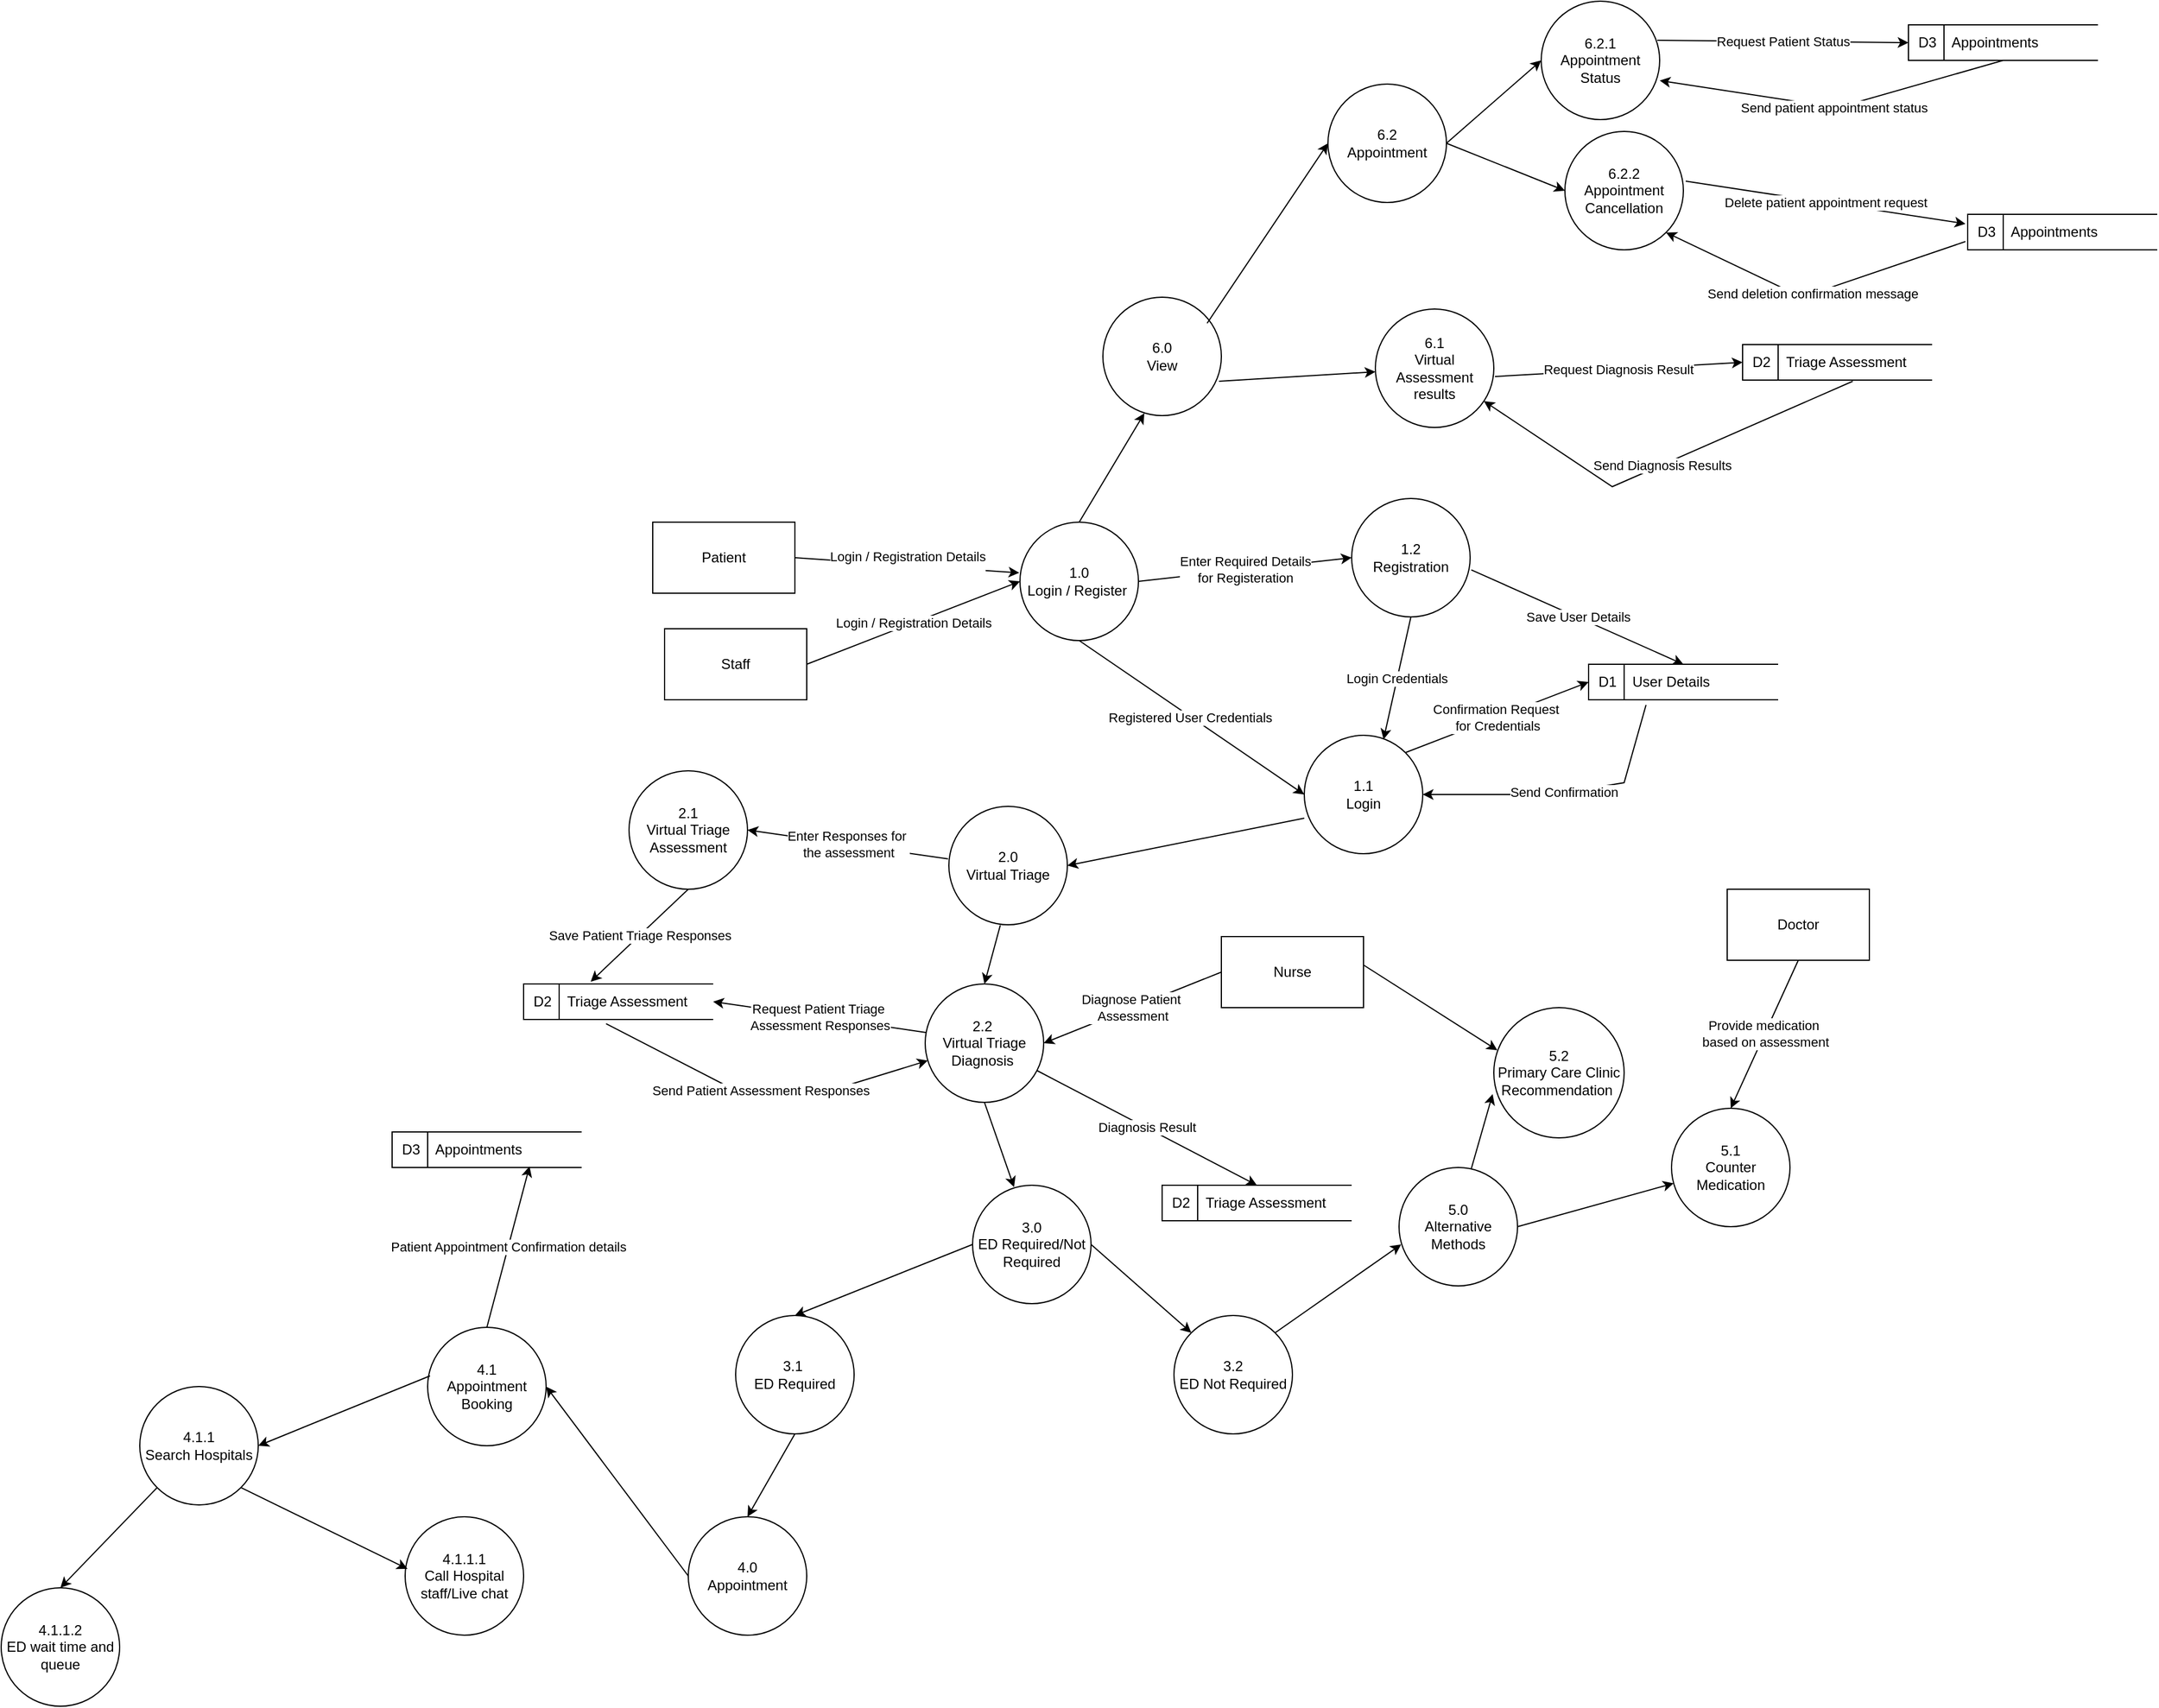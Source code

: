 <mxfile version="24.7.17">
  <diagram name="Page-1" id="96zTGkCK_pAWWn0Q6g7E">
    <mxGraphModel dx="2501" dy="1907" grid="1" gridSize="10" guides="1" tooltips="1" connect="1" arrows="1" fold="1" page="1" pageScale="1" pageWidth="827" pageHeight="1169" math="0" shadow="0">
      <root>
        <mxCell id="0" />
        <mxCell id="1" parent="0" />
        <mxCell id="Bff2i-X7J1a3gPwycmxD-1" value="Patient" style="rounded=0;whiteSpace=wrap;html=1;" parent="1" vertex="1">
          <mxGeometry x="-80" y="40" width="120" height="60" as="geometry" />
        </mxCell>
        <mxCell id="Bff2i-X7J1a3gPwycmxD-2" value="&lt;div&gt;1.0&lt;/div&gt;Login / Register&amp;nbsp;" style="ellipse;whiteSpace=wrap;html=1;aspect=fixed;" parent="1" vertex="1">
          <mxGeometry x="230" y="40" width="100" height="100" as="geometry" />
        </mxCell>
        <mxCell id="Bff2i-X7J1a3gPwycmxD-3" value="Staff" style="rounded=0;whiteSpace=wrap;html=1;" parent="1" vertex="1">
          <mxGeometry x="-70" y="130" width="120" height="60" as="geometry" />
        </mxCell>
        <mxCell id="Bff2i-X7J1a3gPwycmxD-4" value="&#xa;&lt;span style=&quot;color: rgb(0, 0, 0); font-family: Helvetica; font-size: 11px; font-style: normal; font-variant-ligatures: normal; font-variant-caps: normal; font-weight: 400; letter-spacing: normal; orphans: 2; text-align: center; text-indent: 0px; text-transform: none; widows: 2; word-spacing: 0px; -webkit-text-stroke-width: 0px; white-space: nowrap; background-color: rgb(255, 255, 255); text-decoration-thickness: initial; text-decoration-style: initial; text-decoration-color: initial; display: inline !important; float: none;&quot;&gt;Login / Registration Details&lt;/span&gt;&#xa;&#xa;" style="endArrow=classic;html=1;rounded=0;entryX=-0.006;entryY=0.428;entryDx=0;entryDy=0;entryPerimeter=0;exitX=1;exitY=0.5;exitDx=0;exitDy=0;" parent="1" source="Bff2i-X7J1a3gPwycmxD-1" target="Bff2i-X7J1a3gPwycmxD-2" edge="1">
          <mxGeometry width="50" height="50" relative="1" as="geometry">
            <mxPoint x="120" y="120" as="sourcePoint" />
            <mxPoint x="170" y="70" as="targetPoint" />
          </mxGeometry>
        </mxCell>
        <mxCell id="Bff2i-X7J1a3gPwycmxD-5" value="Login / Registration Details" style="endArrow=classic;html=1;rounded=0;entryX=0;entryY=0.5;entryDx=0;entryDy=0;exitX=1;exitY=0.5;exitDx=0;exitDy=0;" parent="1" source="Bff2i-X7J1a3gPwycmxD-3" target="Bff2i-X7J1a3gPwycmxD-2" edge="1">
          <mxGeometry width="50" height="50" relative="1" as="geometry">
            <mxPoint x="50" y="80" as="sourcePoint" />
            <mxPoint x="239" y="93" as="targetPoint" />
          </mxGeometry>
        </mxCell>
        <mxCell id="Bff2i-X7J1a3gPwycmxD-6" value="1.1&lt;div&gt;Login&lt;/div&gt;" style="ellipse;whiteSpace=wrap;html=1;aspect=fixed;" parent="1" vertex="1">
          <mxGeometry x="470" y="220" width="100" height="100" as="geometry" />
        </mxCell>
        <mxCell id="Bff2i-X7J1a3gPwycmxD-8" value="1.2&lt;div&gt;Registration&lt;/div&gt;" style="ellipse;whiteSpace=wrap;html=1;aspect=fixed;" parent="1" vertex="1">
          <mxGeometry x="510" y="20" width="100" height="100" as="geometry" />
        </mxCell>
        <mxCell id="Bff2i-X7J1a3gPwycmxD-9" value="Enter Required Details&lt;div&gt;for Registeration&lt;/div&gt;" style="endArrow=classic;html=1;rounded=0;entryX=0;entryY=0.5;entryDx=0;entryDy=0;exitX=1;exitY=0.5;exitDx=0;exitDy=0;" parent="1" source="Bff2i-X7J1a3gPwycmxD-2" target="Bff2i-X7J1a3gPwycmxD-8" edge="1">
          <mxGeometry width="50" height="50" relative="1" as="geometry">
            <mxPoint x="350" y="120" as="sourcePoint" />
            <mxPoint x="400" y="70" as="targetPoint" />
          </mxGeometry>
        </mxCell>
        <mxCell id="Bff2i-X7J1a3gPwycmxD-10" value="Registered User Credentials&amp;nbsp;" style="endArrow=classic;html=1;rounded=0;exitX=0.5;exitY=1;exitDx=0;exitDy=0;entryX=0;entryY=0.5;entryDx=0;entryDy=0;" parent="1" source="Bff2i-X7J1a3gPwycmxD-2" target="Bff2i-X7J1a3gPwycmxD-6" edge="1">
          <mxGeometry width="50" height="50" relative="1" as="geometry">
            <mxPoint x="290" y="230" as="sourcePoint" />
            <mxPoint x="340" y="180" as="targetPoint" />
          </mxGeometry>
        </mxCell>
        <mxCell id="Bff2i-X7J1a3gPwycmxD-11" value="&amp;nbsp;D1&amp;nbsp; &amp;nbsp; User Details" style="html=1;dashed=0;whiteSpace=wrap;shape=mxgraph.dfd.dataStoreID;align=left;spacingLeft=3;points=[[0,0],[0.5,0],[1,0],[0,0.5],[1,0.5],[0,1],[0.5,1],[1,1]];" parent="1" vertex="1">
          <mxGeometry x="710" y="160" width="160" height="30" as="geometry" />
        </mxCell>
        <mxCell id="Bff2i-X7J1a3gPwycmxD-12" value="Save User Details" style="endArrow=classic;html=1;rounded=0;entryX=0.5;entryY=0;entryDx=0;entryDy=0;exitX=1.01;exitY=0.603;exitDx=0;exitDy=0;exitPerimeter=0;" parent="1" source="Bff2i-X7J1a3gPwycmxD-8" target="Bff2i-X7J1a3gPwycmxD-11" edge="1">
          <mxGeometry width="50" height="50" relative="1" as="geometry">
            <mxPoint x="690" y="100" as="sourcePoint" />
            <mxPoint x="740" y="50" as="targetPoint" />
          </mxGeometry>
        </mxCell>
        <mxCell id="Bff2i-X7J1a3gPwycmxD-13" value="Login Credentials" style="endArrow=classic;html=1;rounded=0;entryX=0.669;entryY=0.035;entryDx=0;entryDy=0;entryPerimeter=0;exitX=0.5;exitY=1;exitDx=0;exitDy=0;" parent="1" source="Bff2i-X7J1a3gPwycmxD-8" target="Bff2i-X7J1a3gPwycmxD-6" edge="1">
          <mxGeometry width="50" height="50" relative="1" as="geometry">
            <mxPoint x="590" y="280" as="sourcePoint" />
            <mxPoint x="640" y="230" as="targetPoint" />
          </mxGeometry>
        </mxCell>
        <mxCell id="Bff2i-X7J1a3gPwycmxD-14" value="Confirmation Request&amp;nbsp;&lt;div&gt;for Credentials&lt;/div&gt;" style="endArrow=classic;html=1;rounded=0;entryX=0;entryY=0.5;entryDx=0;entryDy=0;exitX=1;exitY=0;exitDx=0;exitDy=0;" parent="1" source="Bff2i-X7J1a3gPwycmxD-6" target="Bff2i-X7J1a3gPwycmxD-11" edge="1">
          <mxGeometry width="50" height="50" relative="1" as="geometry">
            <mxPoint x="580" y="270" as="sourcePoint" />
            <mxPoint x="630" y="220" as="targetPoint" />
          </mxGeometry>
        </mxCell>
        <mxCell id="Bff2i-X7J1a3gPwycmxD-15" value="Send Confirmation" style="endArrow=classic;html=1;rounded=0;entryX=1;entryY=0.5;entryDx=0;entryDy=0;exitX=0.303;exitY=1.145;exitDx=0;exitDy=0;exitPerimeter=0;" parent="1" source="Bff2i-X7J1a3gPwycmxD-11" target="Bff2i-X7J1a3gPwycmxD-6" edge="1">
          <mxGeometry width="50" height="50" relative="1" as="geometry">
            <mxPoint x="670" y="310" as="sourcePoint" />
            <mxPoint x="720" y="260" as="targetPoint" />
            <Array as="points">
              <mxPoint x="740" y="260" />
              <mxPoint x="680" y="270" />
            </Array>
          </mxGeometry>
        </mxCell>
        <mxCell id="Bff2i-X7J1a3gPwycmxD-16" value="2.0&lt;div&gt;Virtual Triage&lt;/div&gt;" style="ellipse;whiteSpace=wrap;html=1;aspect=fixed;" parent="1" vertex="1">
          <mxGeometry x="170" y="280" width="100" height="100" as="geometry" />
        </mxCell>
        <mxCell id="Bff2i-X7J1a3gPwycmxD-17" value="" style="endArrow=classic;html=1;rounded=0;entryX=1;entryY=0.5;entryDx=0;entryDy=0;exitX=0;exitY=0.7;exitDx=0;exitDy=0;exitPerimeter=0;" parent="1" source="Bff2i-X7J1a3gPwycmxD-6" target="Bff2i-X7J1a3gPwycmxD-16" edge="1">
          <mxGeometry width="50" height="50" relative="1" as="geometry">
            <mxPoint x="330" y="340" as="sourcePoint" />
            <mxPoint x="380" y="290" as="targetPoint" />
          </mxGeometry>
        </mxCell>
        <mxCell id="Bff2i-X7J1a3gPwycmxD-18" value="2.1&lt;div&gt;Virtual Triage Assessment&lt;/div&gt;" style="ellipse;whiteSpace=wrap;html=1;aspect=fixed;" parent="1" vertex="1">
          <mxGeometry x="-100" y="250" width="100" height="100" as="geometry" />
        </mxCell>
        <mxCell id="Bff2i-X7J1a3gPwycmxD-19" value="Enter Responses for&amp;nbsp;&lt;div&gt;the assessment&lt;/div&gt;" style="endArrow=classic;html=1;rounded=0;entryX=1;entryY=0.5;entryDx=0;entryDy=0;exitX=-0.007;exitY=0.444;exitDx=0;exitDy=0;exitPerimeter=0;" parent="1" source="Bff2i-X7J1a3gPwycmxD-16" target="Bff2i-X7J1a3gPwycmxD-18" edge="1">
          <mxGeometry width="50" height="50" relative="1" as="geometry">
            <mxPoint x="90" y="410" as="sourcePoint" />
            <mxPoint x="140" y="360" as="targetPoint" />
          </mxGeometry>
        </mxCell>
        <mxCell id="Bff2i-X7J1a3gPwycmxD-20" value="&amp;nbsp;D2&amp;nbsp; &amp;nbsp; Triage Assessment" style="html=1;dashed=0;whiteSpace=wrap;shape=mxgraph.dfd.dataStoreID;align=left;spacingLeft=3;points=[[0,0],[0.5,0],[1,0],[0,0.5],[1,0.5],[0,1],[0.5,1],[1,1]];" parent="1" vertex="1">
          <mxGeometry x="-189" y="430" width="160" height="30" as="geometry" />
        </mxCell>
        <mxCell id="Bff2i-X7J1a3gPwycmxD-21" value="Save Patient Triage Responses" style="endArrow=classic;html=1;rounded=0;entryX=0.354;entryY=-0.064;entryDx=0;entryDy=0;entryPerimeter=0;exitX=0.5;exitY=1;exitDx=0;exitDy=0;" parent="1" source="Bff2i-X7J1a3gPwycmxD-18" target="Bff2i-X7J1a3gPwycmxD-20" edge="1">
          <mxGeometry width="50" height="50" relative="1" as="geometry">
            <mxPoint x="-190" y="430" as="sourcePoint" />
            <mxPoint x="-140" y="380" as="targetPoint" />
          </mxGeometry>
        </mxCell>
        <mxCell id="Bff2i-X7J1a3gPwycmxD-22" value="2.2&amp;nbsp;&lt;div&gt;Virtual Triage Diagnosis&amp;nbsp;&lt;/div&gt;" style="ellipse;whiteSpace=wrap;html=1;aspect=fixed;" parent="1" vertex="1">
          <mxGeometry x="150" y="430" width="100" height="100" as="geometry" />
        </mxCell>
        <mxCell id="Bff2i-X7J1a3gPwycmxD-23" value="Request Patient Triage&amp;nbsp;&lt;div&gt;Assessment Responses&lt;/div&gt;" style="endArrow=classic;html=1;rounded=0;entryX=1;entryY=0.5;entryDx=0;entryDy=0;exitX=0.006;exitY=0.41;exitDx=0;exitDy=0;exitPerimeter=0;" parent="1" source="Bff2i-X7J1a3gPwycmxD-22" target="Bff2i-X7J1a3gPwycmxD-20" edge="1">
          <mxGeometry width="50" height="50" relative="1" as="geometry">
            <mxPoint x="10" y="540" as="sourcePoint" />
            <mxPoint x="60" y="490" as="targetPoint" />
          </mxGeometry>
        </mxCell>
        <mxCell id="Bff2i-X7J1a3gPwycmxD-24" value="Send Patient Assessment Responses" style="endArrow=classic;html=1;rounded=0;exitX=0.435;exitY=1.119;exitDx=0;exitDy=0;exitPerimeter=0;" parent="1" source="Bff2i-X7J1a3gPwycmxD-20" target="Bff2i-X7J1a3gPwycmxD-22" edge="1">
          <mxGeometry width="50" height="50" relative="1" as="geometry">
            <mxPoint x="-70" y="580" as="sourcePoint" />
            <mxPoint x="-20" y="530" as="targetPoint" />
            <Array as="points">
              <mxPoint x="-10" y="520" />
              <mxPoint x="70" y="520" />
            </Array>
          </mxGeometry>
        </mxCell>
        <mxCell id="Bff2i-X7J1a3gPwycmxD-25" value="Nurse" style="rounded=0;whiteSpace=wrap;html=1;" parent="1" vertex="1">
          <mxGeometry x="400" y="390" width="120" height="60" as="geometry" />
        </mxCell>
        <mxCell id="Bff2i-X7J1a3gPwycmxD-26" value="Diagnose Patient&amp;nbsp;&lt;div&gt;Assessment&lt;/div&gt;" style="endArrow=classic;html=1;rounded=0;entryX=1;entryY=0.5;entryDx=0;entryDy=0;exitX=0;exitY=0.5;exitDx=0;exitDy=0;" parent="1" source="Bff2i-X7J1a3gPwycmxD-25" target="Bff2i-X7J1a3gPwycmxD-22" edge="1">
          <mxGeometry width="50" height="50" relative="1" as="geometry">
            <mxPoint x="300" y="540" as="sourcePoint" />
            <mxPoint x="350" y="490" as="targetPoint" />
          </mxGeometry>
        </mxCell>
        <mxCell id="ymnrK0_jYS6dcsCfefe1-1" value="" style="endArrow=classic;html=1;rounded=0;entryX=0.35;entryY=0.016;entryDx=0;entryDy=0;entryPerimeter=0;exitX=0.5;exitY=1;exitDx=0;exitDy=0;" parent="1" source="Bff2i-X7J1a3gPwycmxD-22" target="ymnrK0_jYS6dcsCfefe1-2" edge="1">
          <mxGeometry width="50" height="50" relative="1" as="geometry">
            <mxPoint x="190" y="610" as="sourcePoint" />
            <mxPoint x="240" y="560" as="targetPoint" />
          </mxGeometry>
        </mxCell>
        <mxCell id="ymnrK0_jYS6dcsCfefe1-2" value="3.0&lt;div&gt;ED Required/Not Required&lt;/div&gt;" style="ellipse;whiteSpace=wrap;html=1;aspect=fixed;" parent="1" vertex="1">
          <mxGeometry x="190" y="600" width="100" height="100" as="geometry" />
        </mxCell>
        <mxCell id="ymnrK0_jYS6dcsCfefe1-3" value="3.1&amp;nbsp;&lt;div&gt;ED Required&lt;/div&gt;" style="ellipse;whiteSpace=wrap;html=1;aspect=fixed;" parent="1" vertex="1">
          <mxGeometry x="-10" y="710" width="100" height="100" as="geometry" />
        </mxCell>
        <mxCell id="ymnrK0_jYS6dcsCfefe1-4" value="3.2&lt;div&gt;ED Not Required&lt;/div&gt;" style="ellipse;whiteSpace=wrap;html=1;aspect=fixed;" parent="1" vertex="1">
          <mxGeometry x="360" y="710" width="100" height="100" as="geometry" />
        </mxCell>
        <mxCell id="ymnrK0_jYS6dcsCfefe1-5" value="" style="endArrow=classic;html=1;rounded=0;entryX=0.5;entryY=0;entryDx=0;entryDy=0;exitX=0;exitY=0.5;exitDx=0;exitDy=0;" parent="1" source="ymnrK0_jYS6dcsCfefe1-2" target="ymnrK0_jYS6dcsCfefe1-3" edge="1">
          <mxGeometry width="50" height="50" relative="1" as="geometry">
            <mxPoint x="-60" y="660" as="sourcePoint" />
            <mxPoint x="-10" y="610" as="targetPoint" />
          </mxGeometry>
        </mxCell>
        <mxCell id="ymnrK0_jYS6dcsCfefe1-6" value="" style="endArrow=classic;html=1;rounded=0;entryX=0;entryY=0;entryDx=0;entryDy=0;exitX=1;exitY=0.5;exitDx=0;exitDy=0;" parent="1" source="ymnrK0_jYS6dcsCfefe1-2" target="ymnrK0_jYS6dcsCfefe1-4" edge="1">
          <mxGeometry width="50" height="50" relative="1" as="geometry">
            <mxPoint x="280" y="780" as="sourcePoint" />
            <mxPoint x="330" y="730" as="targetPoint" />
          </mxGeometry>
        </mxCell>
        <mxCell id="ymnrK0_jYS6dcsCfefe1-7" value="" style="endArrow=classic;html=1;rounded=0;entryX=0.5;entryY=0;entryDx=0;entryDy=0;exitX=0.434;exitY=1.004;exitDx=0;exitDy=0;exitPerimeter=0;" parent="1" source="Bff2i-X7J1a3gPwycmxD-16" target="Bff2i-X7J1a3gPwycmxD-22" edge="1">
          <mxGeometry width="50" height="50" relative="1" as="geometry">
            <mxPoint x="90" y="410" as="sourcePoint" />
            <mxPoint x="140" y="360" as="targetPoint" />
          </mxGeometry>
        </mxCell>
        <mxCell id="ymnrK0_jYS6dcsCfefe1-8" value="5.0&lt;div&gt;Alternative Methods&lt;/div&gt;" style="ellipse;whiteSpace=wrap;html=1;aspect=fixed;" parent="1" vertex="1">
          <mxGeometry x="550" y="585" width="100" height="100" as="geometry" />
        </mxCell>
        <mxCell id="ymnrK0_jYS6dcsCfefe1-9" value="" style="endArrow=classic;html=1;rounded=0;entryX=0.018;entryY=0.65;entryDx=0;entryDy=0;entryPerimeter=0;exitX=1;exitY=0;exitDx=0;exitDy=0;" parent="1" source="ymnrK0_jYS6dcsCfefe1-4" target="ymnrK0_jYS6dcsCfefe1-8" edge="1">
          <mxGeometry width="50" height="50" relative="1" as="geometry">
            <mxPoint x="410" y="660" as="sourcePoint" />
            <mxPoint x="460" y="610" as="targetPoint" />
          </mxGeometry>
        </mxCell>
        <mxCell id="aXVEYFe5cARRdrmqYQfY-1" value="5.1&lt;div&gt;Counter Medication&lt;/div&gt;" style="ellipse;whiteSpace=wrap;html=1;aspect=fixed;" vertex="1" parent="1">
          <mxGeometry x="780" y="535" width="100" height="100" as="geometry" />
        </mxCell>
        <mxCell id="aXVEYFe5cARRdrmqYQfY-2" value="" style="endArrow=classic;html=1;rounded=0;exitX=1;exitY=0.5;exitDx=0;exitDy=0;" edge="1" parent="1" source="ymnrK0_jYS6dcsCfefe1-8" target="aXVEYFe5cARRdrmqYQfY-1">
          <mxGeometry width="50" height="50" relative="1" as="geometry">
            <mxPoint x="620" y="560" as="sourcePoint" />
            <mxPoint x="670" y="510" as="targetPoint" />
          </mxGeometry>
        </mxCell>
        <mxCell id="aXVEYFe5cARRdrmqYQfY-3" value="5.2&lt;div&gt;Primary Care Clinic Recommendation&amp;nbsp;&lt;/div&gt;" style="ellipse;whiteSpace=wrap;html=1;aspect=fixed;" vertex="1" parent="1">
          <mxGeometry x="630" y="450" width="110" height="110" as="geometry" />
        </mxCell>
        <mxCell id="aXVEYFe5cARRdrmqYQfY-4" value="" style="endArrow=classic;html=1;rounded=0;entryX=-0.009;entryY=0.664;entryDx=0;entryDy=0;entryPerimeter=0;exitX=0.61;exitY=0.01;exitDx=0;exitDy=0;exitPerimeter=0;" edge="1" parent="1" source="ymnrK0_jYS6dcsCfefe1-8" target="aXVEYFe5cARRdrmqYQfY-3">
          <mxGeometry width="50" height="50" relative="1" as="geometry">
            <mxPoint x="560" y="560" as="sourcePoint" />
            <mxPoint x="610" y="510" as="targetPoint" />
          </mxGeometry>
        </mxCell>
        <mxCell id="aXVEYFe5cARRdrmqYQfY-5" value="Doctor" style="rounded=0;whiteSpace=wrap;html=1;" vertex="1" parent="1">
          <mxGeometry x="827" y="350" width="120" height="60" as="geometry" />
        </mxCell>
        <mxCell id="aXVEYFe5cARRdrmqYQfY-6" value="Provide medication&amp;nbsp;&lt;div&gt;based on assessment&lt;/div&gt;" style="endArrow=classic;html=1;rounded=0;entryX=0.5;entryY=0;entryDx=0;entryDy=0;exitX=0.5;exitY=1;exitDx=0;exitDy=0;" edge="1" parent="1" source="aXVEYFe5cARRdrmqYQfY-5" target="aXVEYFe5cARRdrmqYQfY-1">
          <mxGeometry width="50" height="50" relative="1" as="geometry">
            <mxPoint x="920" y="490" as="sourcePoint" />
            <mxPoint x="970" y="440" as="targetPoint" />
          </mxGeometry>
        </mxCell>
        <mxCell id="aXVEYFe5cARRdrmqYQfY-7" value="6.0&lt;div&gt;View&lt;/div&gt;" style="ellipse;whiteSpace=wrap;html=1;aspect=fixed;" vertex="1" parent="1">
          <mxGeometry x="300" y="-150" width="100" height="100" as="geometry" />
        </mxCell>
        <mxCell id="aXVEYFe5cARRdrmqYQfY-8" value="" style="endArrow=classic;html=1;rounded=0;entryX=0.35;entryY=0.98;entryDx=0;entryDy=0;entryPerimeter=0;exitX=0.5;exitY=0;exitDx=0;exitDy=0;" edge="1" parent="1" source="Bff2i-X7J1a3gPwycmxD-2" target="aXVEYFe5cARRdrmqYQfY-7">
          <mxGeometry width="50" height="50" relative="1" as="geometry">
            <mxPoint x="260" y="20" as="sourcePoint" />
            <mxPoint x="310" y="-30" as="targetPoint" />
          </mxGeometry>
        </mxCell>
        <mxCell id="aXVEYFe5cARRdrmqYQfY-9" value="6.1&lt;div&gt;Virtual Assessment results&lt;/div&gt;" style="ellipse;whiteSpace=wrap;html=1;aspect=fixed;" vertex="1" parent="1">
          <mxGeometry x="530" y="-140" width="100" height="100" as="geometry" />
        </mxCell>
        <mxCell id="aXVEYFe5cARRdrmqYQfY-10" value="" style="endArrow=classic;html=1;rounded=0;exitX=0.98;exitY=0.71;exitDx=0;exitDy=0;exitPerimeter=0;" edge="1" parent="1" source="aXVEYFe5cARRdrmqYQfY-7" target="aXVEYFe5cARRdrmqYQfY-9">
          <mxGeometry width="50" height="50" relative="1" as="geometry">
            <mxPoint x="440" y="10" as="sourcePoint" />
            <mxPoint x="490" y="-40" as="targetPoint" />
          </mxGeometry>
        </mxCell>
        <mxCell id="aXVEYFe5cARRdrmqYQfY-14" value="" style="endArrow=classic;html=1;rounded=0;exitX=0.88;exitY=0.22;exitDx=0;exitDy=0;exitPerimeter=0;entryX=0;entryY=0.5;entryDx=0;entryDy=0;" edge="1" parent="1" source="aXVEYFe5cARRdrmqYQfY-7" target="aXVEYFe5cARRdrmqYQfY-20">
          <mxGeometry width="50" height="50" relative="1" as="geometry">
            <mxPoint x="470" y="-140" as="sourcePoint" />
            <mxPoint x="580" y="-200" as="targetPoint" />
          </mxGeometry>
        </mxCell>
        <mxCell id="aXVEYFe5cARRdrmqYQfY-15" value="4.0&lt;div&gt;Appointment&lt;/div&gt;" style="ellipse;whiteSpace=wrap;html=1;aspect=fixed;" vertex="1" parent="1">
          <mxGeometry x="-50" y="880" width="100" height="100" as="geometry" />
        </mxCell>
        <mxCell id="aXVEYFe5cARRdrmqYQfY-16" value="" style="endArrow=classic;html=1;rounded=0;entryX=0.5;entryY=0;entryDx=0;entryDy=0;exitX=0.5;exitY=1;exitDx=0;exitDy=0;" edge="1" parent="1" source="ymnrK0_jYS6dcsCfefe1-3" target="aXVEYFe5cARRdrmqYQfY-15">
          <mxGeometry width="50" height="50" relative="1" as="geometry">
            <mxPoint x="-130" y="860" as="sourcePoint" />
            <mxPoint x="-80" y="810" as="targetPoint" />
          </mxGeometry>
        </mxCell>
        <mxCell id="aXVEYFe5cARRdrmqYQfY-18" value="4.1&lt;div&gt;Appointment Booking&lt;/div&gt;" style="ellipse;whiteSpace=wrap;html=1;aspect=fixed;" vertex="1" parent="1">
          <mxGeometry x="-270" y="720" width="100" height="100" as="geometry" />
        </mxCell>
        <mxCell id="aXVEYFe5cARRdrmqYQfY-20" value="6.2&lt;div&gt;Appointment&lt;/div&gt;" style="ellipse;whiteSpace=wrap;html=1;aspect=fixed;" vertex="1" parent="1">
          <mxGeometry x="490" y="-330" width="100" height="100" as="geometry" />
        </mxCell>
        <mxCell id="aXVEYFe5cARRdrmqYQfY-21" value="6.2.1&lt;div&gt;Appointment Status&lt;/div&gt;" style="ellipse;whiteSpace=wrap;html=1;aspect=fixed;" vertex="1" parent="1">
          <mxGeometry x="670" y="-400" width="100" height="100" as="geometry" />
        </mxCell>
        <mxCell id="aXVEYFe5cARRdrmqYQfY-22" value="6.2.2&lt;div&gt;Appointment Cancellation&lt;/div&gt;" style="ellipse;whiteSpace=wrap;html=1;aspect=fixed;" vertex="1" parent="1">
          <mxGeometry x="690" y="-290" width="100" height="100" as="geometry" />
        </mxCell>
        <mxCell id="aXVEYFe5cARRdrmqYQfY-23" value="" style="endArrow=classic;html=1;rounded=0;entryX=0;entryY=0.5;entryDx=0;entryDy=0;exitX=1;exitY=0.5;exitDx=0;exitDy=0;" edge="1" parent="1" source="aXVEYFe5cARRdrmqYQfY-20" target="aXVEYFe5cARRdrmqYQfY-22">
          <mxGeometry width="50" height="50" relative="1" as="geometry">
            <mxPoint x="600" y="-180" as="sourcePoint" />
            <mxPoint x="650" y="-230" as="targetPoint" />
          </mxGeometry>
        </mxCell>
        <mxCell id="aXVEYFe5cARRdrmqYQfY-24" value="" style="endArrow=classic;html=1;rounded=0;entryX=0;entryY=0.5;entryDx=0;entryDy=0;exitX=1;exitY=0.5;exitDx=0;exitDy=0;" edge="1" parent="1" source="aXVEYFe5cARRdrmqYQfY-20" target="aXVEYFe5cARRdrmqYQfY-21">
          <mxGeometry width="50" height="50" relative="1" as="geometry">
            <mxPoint x="520" y="-340" as="sourcePoint" />
            <mxPoint x="570" y="-390" as="targetPoint" />
          </mxGeometry>
        </mxCell>
        <mxCell id="aXVEYFe5cARRdrmqYQfY-25" value="" style="endArrow=classic;html=1;rounded=0;entryX=1;entryY=0.5;entryDx=0;entryDy=0;exitX=0;exitY=0.5;exitDx=0;exitDy=0;" edge="1" parent="1" source="aXVEYFe5cARRdrmqYQfY-15" target="aXVEYFe5cARRdrmqYQfY-18">
          <mxGeometry width="50" height="50" relative="1" as="geometry">
            <mxPoint x="-70" y="880" as="sourcePoint" />
            <mxPoint x="-20" y="830" as="targetPoint" />
          </mxGeometry>
        </mxCell>
        <mxCell id="aXVEYFe5cARRdrmqYQfY-26" value="&amp;nbsp;D2&amp;nbsp; &amp;nbsp; Triage Assessment" style="html=1;dashed=0;whiteSpace=wrap;shape=mxgraph.dfd.dataStoreID;align=left;spacingLeft=3;points=[[0,0],[0.5,0],[1,0],[0,0.5],[1,0.5],[0,1],[0.5,1],[1,1]];" vertex="1" parent="1">
          <mxGeometry x="350" y="600" width="160" height="30" as="geometry" />
        </mxCell>
        <mxCell id="aXVEYFe5cARRdrmqYQfY-27" value="Diagnosis Result" style="endArrow=classic;html=1;rounded=0;entryX=0.5;entryY=0;entryDx=0;entryDy=0;" edge="1" parent="1" source="Bff2i-X7J1a3gPwycmxD-22" target="aXVEYFe5cARRdrmqYQfY-26">
          <mxGeometry width="50" height="50" relative="1" as="geometry">
            <mxPoint x="260" y="560" as="sourcePoint" />
            <mxPoint x="310" y="510" as="targetPoint" />
          </mxGeometry>
        </mxCell>
        <mxCell id="aXVEYFe5cARRdrmqYQfY-28" value="&amp;nbsp;D2&amp;nbsp; &amp;nbsp; Triage Assessment" style="html=1;dashed=0;whiteSpace=wrap;shape=mxgraph.dfd.dataStoreID;align=left;spacingLeft=3;points=[[0,0],[0.5,0],[1,0],[0,0.5],[1,0.5],[0,1],[0.5,1],[1,1]];" vertex="1" parent="1">
          <mxGeometry x="840" y="-110" width="160" height="30" as="geometry" />
        </mxCell>
        <mxCell id="aXVEYFe5cARRdrmqYQfY-29" value="Request Diagnosis Result" style="endArrow=classic;html=1;rounded=0;entryX=0;entryY=0.5;entryDx=0;entryDy=0;exitX=1.01;exitY=0.57;exitDx=0;exitDy=0;exitPerimeter=0;" edge="1" parent="1" source="aXVEYFe5cARRdrmqYQfY-9" target="aXVEYFe5cARRdrmqYQfY-28">
          <mxGeometry width="50" height="50" relative="1" as="geometry">
            <mxPoint x="680" y="10" as="sourcePoint" />
            <mxPoint x="730" y="-40" as="targetPoint" />
          </mxGeometry>
        </mxCell>
        <mxCell id="aXVEYFe5cARRdrmqYQfY-30" value="Send Diagnosis Results" style="endArrow=classic;html=1;rounded=0;exitX=0.581;exitY=1.033;exitDx=0;exitDy=0;exitPerimeter=0;" edge="1" parent="1" source="aXVEYFe5cARRdrmqYQfY-28" target="aXVEYFe5cARRdrmqYQfY-9">
          <mxGeometry width="50" height="50" relative="1" as="geometry">
            <mxPoint x="870" y="30" as="sourcePoint" />
            <mxPoint x="920" y="-20" as="targetPoint" />
            <Array as="points">
              <mxPoint x="730" y="10" />
            </Array>
          </mxGeometry>
        </mxCell>
        <mxCell id="aXVEYFe5cARRdrmqYQfY-31" value="&amp;nbsp;D3&amp;nbsp; &amp;nbsp; Appointments" style="html=1;dashed=0;whiteSpace=wrap;shape=mxgraph.dfd.dataStoreID;align=left;spacingLeft=3;points=[[0,0],[0.5,0],[1,0],[0,0.5],[1,0.5],[0,1],[0.5,1],[1,1]];" vertex="1" parent="1">
          <mxGeometry x="-300" y="555" width="160" height="30" as="geometry" />
        </mxCell>
        <mxCell id="aXVEYFe5cARRdrmqYQfY-32" value="Patient Appointment Confirmation details" style="endArrow=classic;html=1;rounded=0;entryX=0.725;entryY=0.967;entryDx=0;entryDy=0;entryPerimeter=0;exitX=0.5;exitY=0;exitDx=0;exitDy=0;" edge="1" parent="1" source="aXVEYFe5cARRdrmqYQfY-18" target="aXVEYFe5cARRdrmqYQfY-31">
          <mxGeometry width="50" height="50" relative="1" as="geometry">
            <mxPoint x="-270" y="700" as="sourcePoint" />
            <mxPoint x="-220" y="650" as="targetPoint" />
          </mxGeometry>
        </mxCell>
        <mxCell id="aXVEYFe5cARRdrmqYQfY-33" value="" style="endArrow=classic;html=1;rounded=0;entryX=0.027;entryY=0.327;entryDx=0;entryDy=0;entryPerimeter=0;exitX=1;exitY=0.4;exitDx=0;exitDy=0;exitPerimeter=0;" edge="1" parent="1" source="Bff2i-X7J1a3gPwycmxD-25" target="aXVEYFe5cARRdrmqYQfY-3">
          <mxGeometry width="50" height="50" relative="1" as="geometry">
            <mxPoint x="540" y="520" as="sourcePoint" />
            <mxPoint x="540" y="490" as="targetPoint" />
          </mxGeometry>
        </mxCell>
        <mxCell id="aXVEYFe5cARRdrmqYQfY-34" value="&amp;nbsp;D3&amp;nbsp; &amp;nbsp; Appointments" style="html=1;dashed=0;whiteSpace=wrap;shape=mxgraph.dfd.dataStoreID;align=left;spacingLeft=3;points=[[0,0],[0.5,0],[1,0],[0,0.5],[1,0.5],[0,1],[0.5,1],[1,1]];" vertex="1" parent="1">
          <mxGeometry x="980" y="-380" width="160" height="30" as="geometry" />
        </mxCell>
        <mxCell id="aXVEYFe5cARRdrmqYQfY-36" value="&amp;nbsp;D3&amp;nbsp; &amp;nbsp; Appointments" style="html=1;dashed=0;whiteSpace=wrap;shape=mxgraph.dfd.dataStoreID;align=left;spacingLeft=3;points=[[0,0],[0.5,0],[1,0],[0,0.5],[1,0.5],[0,1],[0.5,1],[1,1]];" vertex="1" parent="1">
          <mxGeometry x="1030" y="-220" width="160" height="30" as="geometry" />
        </mxCell>
        <mxCell id="aXVEYFe5cARRdrmqYQfY-37" value="Request Patient Status" style="endArrow=classic;html=1;rounded=0;entryX=0;entryY=0.5;entryDx=0;entryDy=0;exitX=0.98;exitY=0.33;exitDx=0;exitDy=0;exitPerimeter=0;" edge="1" parent="1" source="aXVEYFe5cARRdrmqYQfY-21" target="aXVEYFe5cARRdrmqYQfY-34">
          <mxGeometry width="50" height="50" relative="1" as="geometry">
            <mxPoint x="810" y="-420" as="sourcePoint" />
            <mxPoint x="860" y="-470" as="targetPoint" />
          </mxGeometry>
        </mxCell>
        <mxCell id="aXVEYFe5cARRdrmqYQfY-38" value="Send patient appointment status" style="endArrow=classic;html=1;rounded=0;entryX=1;entryY=0.67;entryDx=0;entryDy=0;entryPerimeter=0;exitX=0.5;exitY=1;exitDx=0;exitDy=0;" edge="1" parent="1" source="aXVEYFe5cARRdrmqYQfY-34" target="aXVEYFe5cARRdrmqYQfY-21">
          <mxGeometry width="50" height="50" relative="1" as="geometry">
            <mxPoint x="900" y="-290" as="sourcePoint" />
            <mxPoint x="950" y="-340" as="targetPoint" />
            <Array as="points">
              <mxPoint x="920" y="-310" />
            </Array>
          </mxGeometry>
        </mxCell>
        <mxCell id="aXVEYFe5cARRdrmqYQfY-39" value="Delete patient appointment request" style="endArrow=classic;html=1;rounded=0;entryX=-0.012;entryY=0.267;entryDx=0;entryDy=0;entryPerimeter=0;exitX=1.02;exitY=0.42;exitDx=0;exitDy=0;exitPerimeter=0;" edge="1" parent="1" source="aXVEYFe5cARRdrmqYQfY-22" target="aXVEYFe5cARRdrmqYQfY-36">
          <mxGeometry width="50" height="50" relative="1" as="geometry">
            <mxPoint x="800" y="-140" as="sourcePoint" />
            <mxPoint x="850" y="-190" as="targetPoint" />
          </mxGeometry>
        </mxCell>
        <mxCell id="aXVEYFe5cARRdrmqYQfY-40" value="Send deletion confirmation message" style="endArrow=classic;html=1;rounded=0;entryX=1;entryY=1;entryDx=0;entryDy=0;exitX=-0.012;exitY=0.767;exitDx=0;exitDy=0;exitPerimeter=0;" edge="1" parent="1" source="aXVEYFe5cARRdrmqYQfY-36" target="aXVEYFe5cARRdrmqYQfY-22">
          <mxGeometry width="50" height="50" relative="1" as="geometry">
            <mxPoint x="910" y="-130" as="sourcePoint" />
            <mxPoint x="960" y="-180" as="targetPoint" />
            <Array as="points">
              <mxPoint x="890" y="-150" />
            </Array>
          </mxGeometry>
        </mxCell>
        <mxCell id="aXVEYFe5cARRdrmqYQfY-41" value="" style="endArrow=classic;html=1;rounded=0;entryX=1;entryY=0.5;entryDx=0;entryDy=0;exitX=0.02;exitY=0.41;exitDx=0;exitDy=0;exitPerimeter=0;" edge="1" parent="1" source="aXVEYFe5cARRdrmqYQfY-18" target="aXVEYFe5cARRdrmqYQfY-42">
          <mxGeometry width="50" height="50" relative="1" as="geometry">
            <mxPoint x="-380" y="870" as="sourcePoint" />
            <mxPoint x="-330" y="820" as="targetPoint" />
          </mxGeometry>
        </mxCell>
        <mxCell id="aXVEYFe5cARRdrmqYQfY-42" value="4.1.1&lt;div&gt;Search Hospitals&lt;/div&gt;" style="ellipse;whiteSpace=wrap;html=1;aspect=fixed;" vertex="1" parent="1">
          <mxGeometry x="-513" y="770" width="100" height="100" as="geometry" />
        </mxCell>
        <mxCell id="aXVEYFe5cARRdrmqYQfY-43" value="4.1.1.1&lt;div&gt;Call Hospital staff/Live chat&lt;/div&gt;" style="ellipse;whiteSpace=wrap;html=1;aspect=fixed;" vertex="1" parent="1">
          <mxGeometry x="-289" y="880" width="100" height="100" as="geometry" />
        </mxCell>
        <mxCell id="aXVEYFe5cARRdrmqYQfY-44" value="" style="endArrow=classic;html=1;rounded=0;entryX=0.02;entryY=0.44;entryDx=0;entryDy=0;entryPerimeter=0;exitX=1;exitY=1;exitDx=0;exitDy=0;" edge="1" parent="1" source="aXVEYFe5cARRdrmqYQfY-42" target="aXVEYFe5cARRdrmqYQfY-43">
          <mxGeometry width="50" height="50" relative="1" as="geometry">
            <mxPoint x="-400" y="920" as="sourcePoint" />
            <mxPoint x="-350" y="870" as="targetPoint" />
          </mxGeometry>
        </mxCell>
        <mxCell id="aXVEYFe5cARRdrmqYQfY-45" value="4.1.1.2&lt;div&gt;ED wait time and queue&lt;/div&gt;" style="ellipse;whiteSpace=wrap;html=1;aspect=fixed;" vertex="1" parent="1">
          <mxGeometry x="-630" y="940" width="100" height="100" as="geometry" />
        </mxCell>
        <mxCell id="aXVEYFe5cARRdrmqYQfY-46" value="" style="endArrow=classic;html=1;rounded=0;entryX=0.5;entryY=0;entryDx=0;entryDy=0;exitX=0;exitY=1;exitDx=0;exitDy=0;" edge="1" parent="1" source="aXVEYFe5cARRdrmqYQfY-42" target="aXVEYFe5cARRdrmqYQfY-45">
          <mxGeometry width="50" height="50" relative="1" as="geometry">
            <mxPoint x="-650" y="910" as="sourcePoint" />
            <mxPoint x="-600" y="860" as="targetPoint" />
          </mxGeometry>
        </mxCell>
      </root>
    </mxGraphModel>
  </diagram>
</mxfile>
